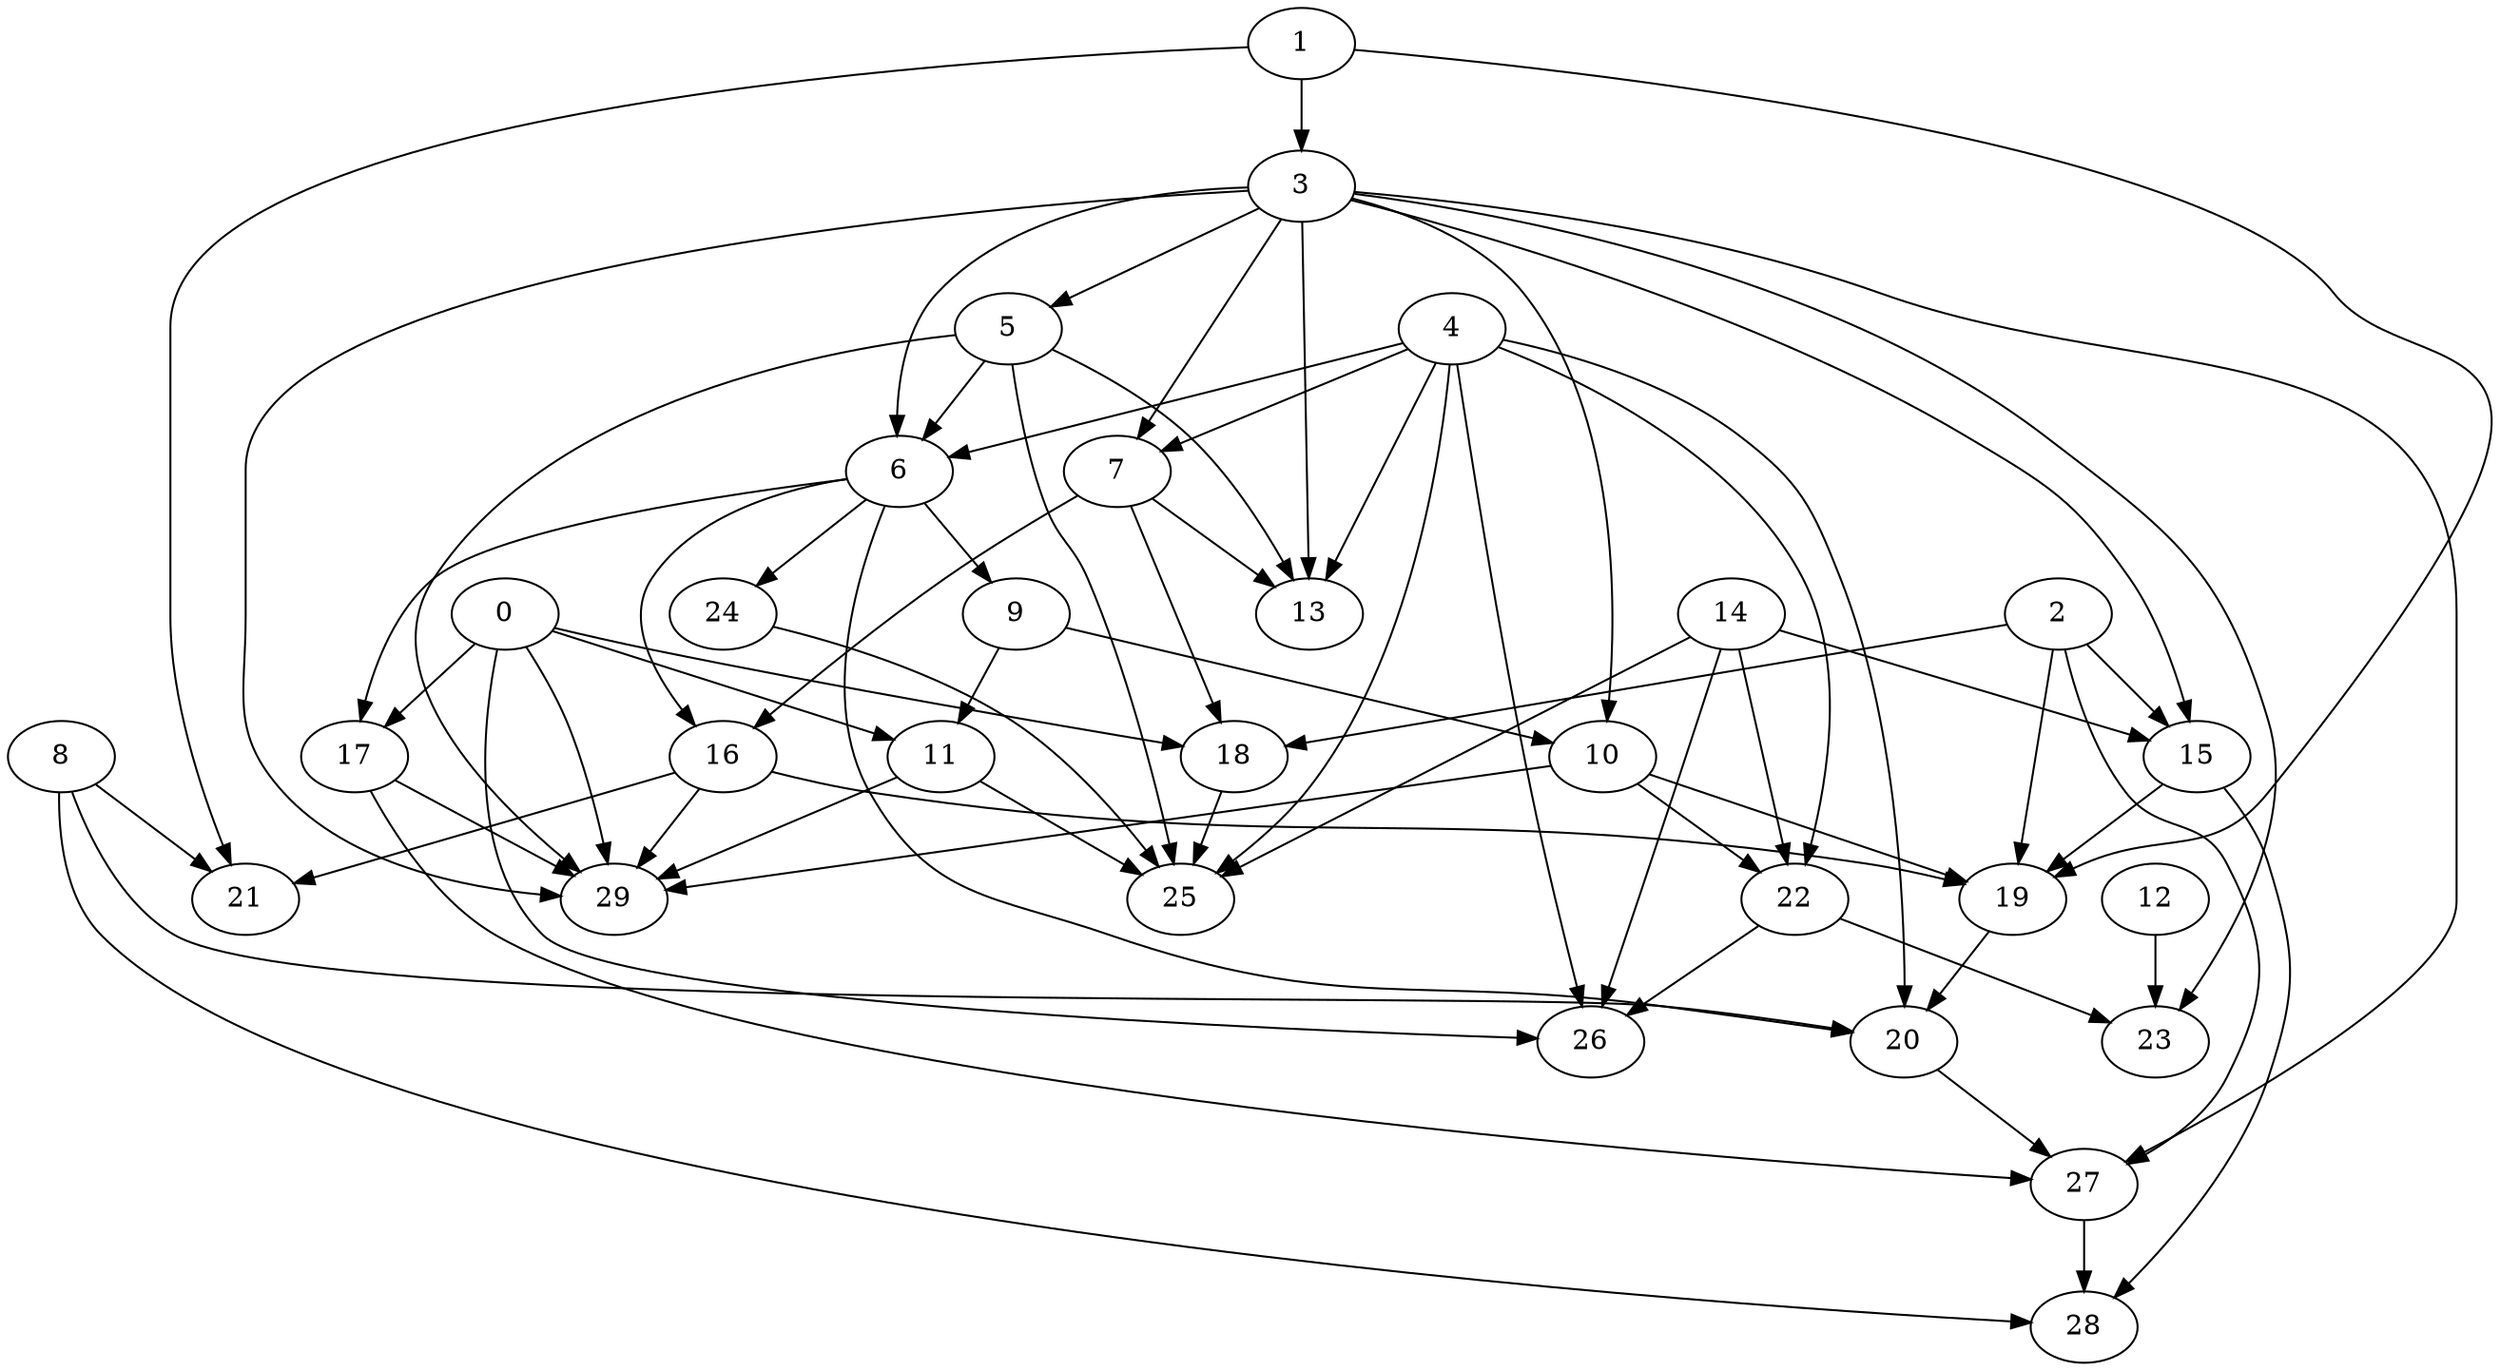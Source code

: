 digraph "Random_Nodes_30_Density_2.30_CCR_1.00_WeightType_Random_Homogeneous-2" {
1 [Weight=19];
3 [Weight=5];
5 [Weight=16];
4 [Weight=8];
6 [Weight=24];
2 [Weight=24];
14 [Weight=14];
9 [Weight=27];
7 [Weight=5];
15 [Weight=22];
16 [Weight=19];
10 [Weight=11];
8 [Weight=14];
19 [Weight=11];
20 [Weight=22];
0 [Weight=11];
11 [Weight=11];
17 [Weight=5];
12 [Weight=19];
22 [Weight=16];
27 [Weight=14];
21 [Weight=27];
29 [Weight=27];
18 [Weight=5];
24 [Weight=8];
23 [Weight=14];
28 [Weight=14];
25 [Weight=11];
13 [Weight=5];
26 [Weight=5];
5 -> 25 [Weight=10];
10 -> 19 [Weight=3];
4 -> 20 [Weight=3];
4 -> 6 [Weight=8];
1 -> 19 [Weight=9];
7 -> 13 [Weight=6];
0 -> 26 [Weight=9];
2 -> 15 [Weight=3];
4 -> 7 [Weight=2];
14 -> 26 [Weight=10];
3 -> 29 [Weight=9];
15 -> 19 [Weight=10];
16 -> 19 [Weight=9];
3 -> 13 [Weight=3];
8 -> 28 [Weight=5];
27 -> 28 [Weight=6];
7 -> 18 [Weight=2];
4 -> 22 [Weight=8];
6 -> 16 [Weight=10];
1 -> 21 [Weight=3];
6 -> 17 [Weight=4];
11 -> 29 [Weight=10];
14 -> 25 [Weight=10];
2 -> 19 [Weight=8];
6 -> 20 [Weight=4];
24 -> 25 [Weight=3];
17 -> 27 [Weight=5];
20 -> 27 [Weight=10];
4 -> 13 [Weight=2];
5 -> 29 [Weight=9];
10 -> 22 [Weight=5];
18 -> 25 [Weight=10];
1 -> 3 [Weight=2];
6 -> 9 [Weight=9];
22 -> 23 [Weight=6];
0 -> 17 [Weight=9];
3 -> 7 [Weight=9];
3 -> 27 [Weight=9];
3 -> 15 [Weight=8];
0 -> 11 [Weight=2];
0 -> 18 [Weight=5];
8 -> 20 [Weight=10];
19 -> 20 [Weight=2];
16 -> 21 [Weight=7];
17 -> 29 [Weight=5];
8 -> 21 [Weight=2];
5 -> 13 [Weight=2];
10 -> 29 [Weight=3];
2 -> 27 [Weight=6];
15 -> 28 [Weight=9];
3 -> 23 [Weight=2];
3 -> 6 [Weight=5];
6 -> 24 [Weight=10];
9 -> 10 [Weight=3];
22 -> 26 [Weight=6];
16 -> 29 [Weight=2];
12 -> 23 [Weight=7];
5 -> 6 [Weight=10];
14 -> 22 [Weight=6];
4 -> 25 [Weight=5];
14 -> 15 [Weight=5];
3 -> 10 [Weight=2];
4 -> 26 [Weight=9];
11 -> 25 [Weight=9];
2 -> 18 [Weight=7];
7 -> 16 [Weight=10];
9 -> 11 [Weight=7];
3 -> 5 [Weight=8];
0 -> 29 [Weight=6];
}
